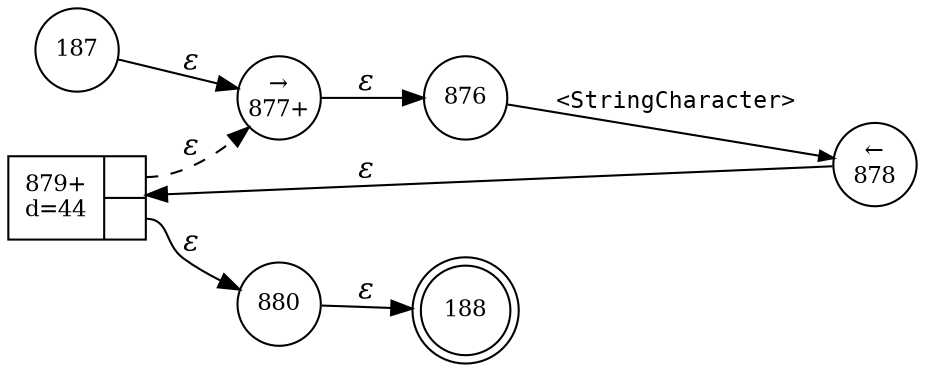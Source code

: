 digraph ATN {
rankdir=LR;
s188[fontsize=11, label="188", shape=doublecircle, fixedsize=true, width=.6];
s880[fontsize=11,label="880", shape=circle, fixedsize=true, width=.55, peripheries=1];
s187[fontsize=11,label="187", shape=circle, fixedsize=true, width=.55, peripheries=1];
s876[fontsize=11,label="876", shape=circle, fixedsize=true, width=.55, peripheries=1];
s877[fontsize=11,label="&rarr;\n877+", shape=circle, fixedsize=true, width=.55, peripheries=1];
s878[fontsize=11,label="&larr;\n878", shape=circle, fixedsize=true, width=.55, peripheries=1];
s879[fontsize=11,label="{879+\nd=44|{<p0>|<p1>}}", shape=record, fixedsize=false, peripheries=1];
s187 -> s877 [fontname="Times-Italic", label="&epsilon;"];
s877 -> s876 [fontname="Times-Italic", label="&epsilon;"];
s876 -> s878 [fontsize=11, fontname="Courier", arrowsize=.7, label = "<StringCharacter>", arrowhead = normal];
s878 -> s879 [fontname="Times-Italic", label="&epsilon;"];
s879:p0 -> s877 [fontname="Times-Italic", label="&epsilon;", style="dashed"];
s879:p1 -> s880 [fontname="Times-Italic", label="&epsilon;"];
s880 -> s188 [fontname="Times-Italic", label="&epsilon;"];
}